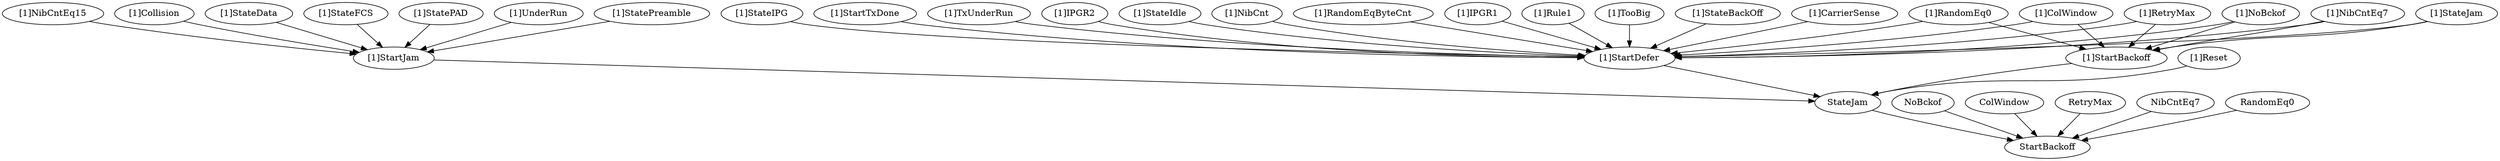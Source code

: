 strict digraph "" {
	StateJam	 [complexity=7,
		importance=0.0629226918767,
		rank=0.00898895598238];
	StartBackoff	 [complexity=0,
		importance=0.0299679810114,
		rank=0.0];
	StateJam -> StartBackoff;
	"[1]StateData"	 [complexity=16,
		importance=0.135754122626,
		rank=0.00848463266414];
	"[1]StartJam"	 [complexity=8,
		importance=0.117513781548,
		rank=0.0146892226935];
	"[1]StateData" -> "[1]StartJam";
	"[1]TooBig"	 [complexity=30,
		importance=0.223856677533,
		rank=0.00746188925109];
	"[1]StartDefer"	 [complexity=9,
		importance=0.212978768342,
		rank=0.0236643075935];
	"[1]TooBig" -> "[1]StartDefer";
	"[1]StateBackOff"	 [complexity=30,
		importance=0.237039966097,
		rank=0.00790133220324];
	"[1]StateBackOff" -> "[1]StartDefer";
	"[1]NoBckof"	 [complexity=30,
		importance=0.223856677533,
		rank=0.00746188925109];
	"[1]StartBackoff"	 [complexity=9,
		importance=0.155813364765,
		rank=0.017312596085];
	"[1]NoBckof" -> "[1]StartBackoff";
	"[1]NoBckof" -> "[1]StartDefer";
	"[1]StateFCS"	 [complexity=16,
		importance=0.150532003491,
		rank=0.0094082502182];
	"[1]StateFCS" -> "[1]StartJam";
	"[1]CarrierSense"	 [complexity=30,
		importance=0.223856677533,
		rank=0.00746188925109];
	"[1]CarrierSense" -> "[1]StartDefer";
	"[1]StatePAD"	 [complexity=16,
		importance=0.159285325463,
		rank=0.00995533284141];
	"[1]StatePAD" -> "[1]StartJam";
	"[1]StateIPG"	 [complexity=30,
		importance=0.250544482488,
		rank=0.00835148274961];
	"[1]StateIPG" -> "[1]StartDefer";
	"[1]NibCntEq7"	 [complexity=30,
		importance=0.223856677533,
		rank=0.00746188925109];
	"[1]NibCntEq7" -> "[1]StartBackoff";
	"[1]NibCntEq7" -> "[1]StartDefer";
	NoBckof	 [complexity=7,
		importance=0.0408458902024,
		rank=0.00583512717177];
	NoBckof -> StartBackoff;
	"[1]UnderRun"	 [complexity=16,
		importance=0.128391690739,
		rank=0.00802448067118];
	"[1]UnderRun" -> "[1]StartJam";
	"[1]StartTxDone"	 [complexity=30,
		importance=0.223856677533,
		rank=0.00746188925109];
	"[1]StartTxDone" -> "[1]StartDefer";
	ColWindow	 [complexity=7,
		importance=0.0408458902024,
		rank=0.00583512717177];
	ColWindow -> StartBackoff;
	"[1]TxUnderRun"	 [complexity=30,
		importance=0.223856677533,
		rank=0.00746188925109];
	"[1]TxUnderRun" -> "[1]StartDefer";
	RetryMax	 [complexity=7,
		importance=0.0408458902024,
		rank=0.00583512717177];
	RetryMax -> StartBackoff;
	NibCntEq7	 [complexity=7,
		importance=0.0408458902024,
		rank=0.00583512717177];
	NibCntEq7 -> StartBackoff;
	"[1]StatePreamble"	 [complexity=16,
		importance=0.151642768835,
		rank=0.0094776730522];
	"[1]StatePreamble" -> "[1]StartJam";
	"[1]IPGR2"	 [complexity=30,
		importance=0.223856677533,
		rank=0.00746188925109];
	"[1]IPGR2" -> "[1]StartDefer";
	"[1]StateIdle"	 [complexity=30,
		importance=0.24575683747,
		rank=0.00819189458233];
	"[1]StateIdle" -> "[1]StartDefer";
	"[1]NibCnt"	 [complexity=30,
		importance=0.223856677533,
		rank=0.00746188925109];
	"[1]NibCnt" -> "[1]StartDefer";
	"[1]RandomEqByteCnt"	 [complexity=30,
		importance=0.223856677533,
		rank=0.00746188925109];
	"[1]RandomEqByteCnt" -> "[1]StartDefer";
	"[1]Reset"	 [complexity=8,
		importance=0.199645984821,
		rank=0.0249557481026];
	"[1]Reset" -> StateJam;
	RandomEq0	 [complexity=7,
		importance=0.0408458902024,
		rank=0.00583512717177];
	RandomEq0 -> StartBackoff;
	"[1]StartBackoff" -> StateJam;
	"[1]StateJam"	 [complexity=30,
		importance=0.245933479207,
		rank=0.00819778264023];
	"[1]StateJam" -> "[1]StartBackoff";
	"[1]StateJam" -> "[1]StartDefer";
	"[1]NibCntEq15"	 [complexity=16,
		importance=0.128391690739,
		rank=0.00802448067118];
	"[1]NibCntEq15" -> "[1]StartJam";
	"[1]StartDefer" -> StateJam;
	"[1]IPGR1"	 [complexity=30,
		importance=0.223856677533,
		rank=0.00746188925109];
	"[1]IPGR1" -> "[1]StartDefer";
	"[1]RandomEq0"	 [complexity=30,
		importance=0.223856677533,
		rank=0.00746188925109];
	"[1]RandomEq0" -> "[1]StartBackoff";
	"[1]RandomEq0" -> "[1]StartDefer";
	"[1]Collision"	 [complexity=16,
		importance=0.128391690739,
		rank=0.00802448067118];
	"[1]Collision" -> "[1]StartJam";
	"[1]Rule1"	 [complexity=30,
		importance=0.249827781484,
		rank=0.00832759271612];
	"[1]Rule1" -> "[1]StartDefer";
	"[1]ColWindow"	 [complexity=30,
		importance=0.223856677533,
		rank=0.00746188925109];
	"[1]ColWindow" -> "[1]StartBackoff";
	"[1]ColWindow" -> "[1]StartDefer";
	"[1]StartJam" -> StateJam;
	"[1]RetryMax"	 [complexity=30,
		importance=0.223856677533,
		rank=0.00746188925109];
	"[1]RetryMax" -> "[1]StartBackoff";
	"[1]RetryMax" -> "[1]StartDefer";
}
